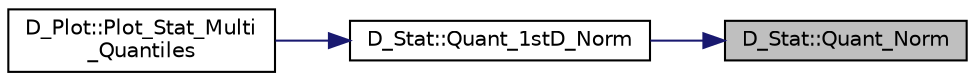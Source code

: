 digraph "D_Stat::Quant_Norm"
{
 // LATEX_PDF_SIZE
  edge [fontname="Helvetica",fontsize="10",labelfontname="Helvetica",labelfontsize="10"];
  node [fontname="Helvetica",fontsize="10",shape=record];
  rankdir="RL";
  Node1 [label="D_Stat::Quant_Norm",height=0.2,width=0.4,color="black", fillcolor="grey75", style="filled", fontcolor="black",tooltip=" "];
  Node1 -> Node2 [dir="back",color="midnightblue",fontsize="10",style="solid",fontname="Helvetica"];
  Node2 [label="D_Stat::Quant_1stD_Norm",height=0.2,width=0.4,color="black", fillcolor="white", style="filled",URL="$class_d___stat.html#a1fd839b84e390c5512a33cd358e9d83e",tooltip=" "];
  Node2 -> Node3 [dir="back",color="midnightblue",fontsize="10",style="solid",fontname="Helvetica"];
  Node3 [label="D_Plot::Plot_Stat_Multi\l_Quantiles",height=0.2,width=0.4,color="black", fillcolor="white", style="filled",URL="$class_d___plot.html#af42b1bf0067f3f4c5d3b03e82e216b26",tooltip=" "];
}
